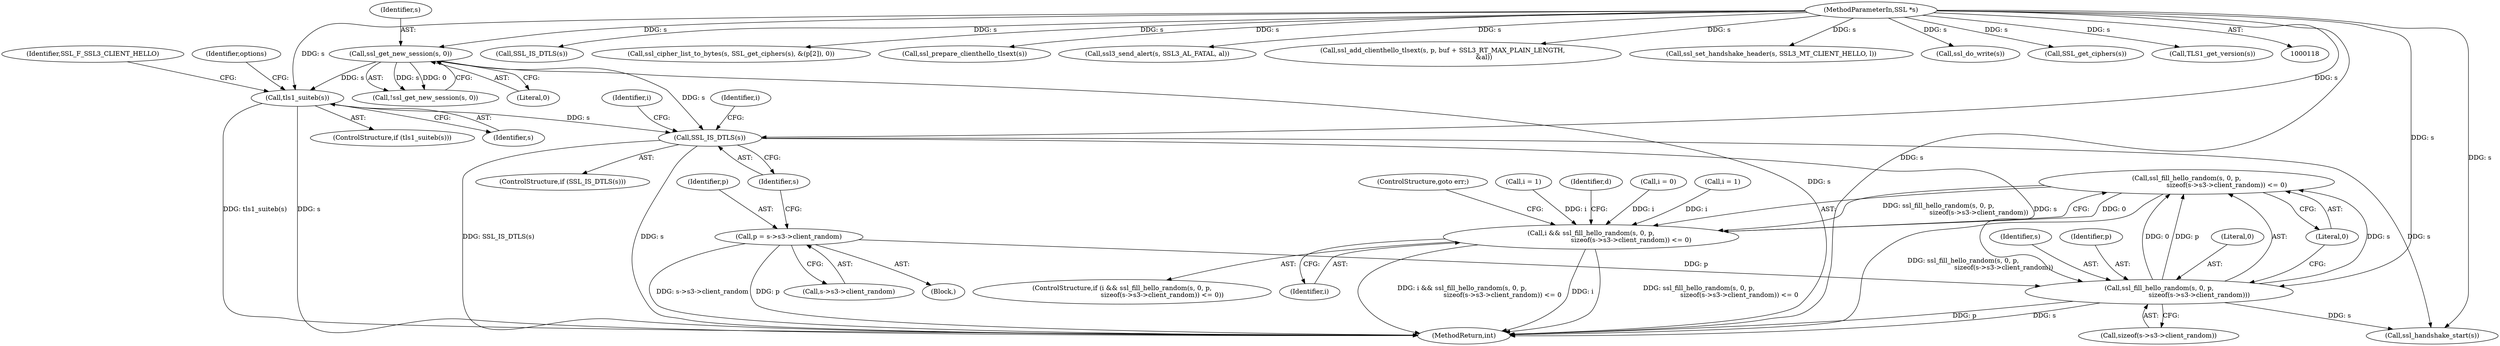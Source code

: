 digraph "0_openssl_e1b568dd2462f7cacf98f3d117936c34e2849a6b@API" {
"1000298" [label="(Call,ssl_fill_hello_random(s, 0, p,\n                                       sizeof(s->s3->client_random)) <= 0)"];
"1000299" [label="(Call,ssl_fill_hello_random(s, 0, p,\n                                       sizeof(s->s3->client_random)))"];
"1000260" [label="(Call,SSL_IS_DTLS(s))"];
"1000178" [label="(Call,ssl_get_new_session(s, 0))"];
"1000119" [label="(MethodParameterIn,SSL *s)"];
"1000203" [label="(Call,tls1_suiteb(s))"];
"1000252" [label="(Call,p = s->s3->client_random)"];
"1000296" [label="(Call,i && ssl_fill_hello_random(s, 0, p,\n                                       sizeof(s->s3->client_random)) <= 0)"];
"1000264" [label="(Call,i = 1)"];
"1000180" [label="(Literal,0)"];
"1000312" [label="(Identifier,d)"];
"1000259" [label="(ControlStructure,if (SSL_IS_DTLS(s)))"];
"1000399" [label="(Call,SSL_IS_DTLS(s))"];
"1000177" [label="(Call,!ssl_get_new_session(s, 0))"];
"1000179" [label="(Identifier,s)"];
"1000450" [label="(Call,ssl_cipher_list_to_bytes(s, SSL_get_ciphers(s), &(p[2]), 0))"];
"1000119" [label="(MethodParameterIn,SSL *s)"];
"1000500" [label="(Call,ssl_prepare_clienthello_tlsext(s))"];
"1000298" [label="(Call,ssl_fill_hello_random(s, 0, p,\n                                       sizeof(s->s3->client_random)) <= 0)"];
"1000265" [label="(Identifier,i)"];
"1000254" [label="(Call,s->s3->client_random)"];
"1000522" [label="(Call,ssl3_send_alert(s, SSL3_AL_FATAL, al))"];
"1000178" [label="(Call,ssl_get_new_session(s, 0))"];
"1000512" [label="(Call,ssl_add_clienthello_tlsext(s, p, buf + SSL3_RT_MAX_PLAIN_LENGTH,\n                                        &al))"];
"1000535" [label="(Call,ssl_set_handshake_header(s, SSL3_MT_CLIENT_HELLO, l))"];
"1000147" [label="(Block,)"];
"1000253" [label="(Identifier,p)"];
"1000287" [label="(Call,i = 0)"];
"1000551" [label="(MethodReturn,int)"];
"1000296" [label="(Call,i && ssl_fill_hello_random(s, 0, p,\n                                       sizeof(s->s3->client_random)) <= 0)"];
"1000207" [label="(Identifier,SSL_F_SSL3_CLIENT_HELLO)"];
"1000261" [label="(Identifier,s)"];
"1000315" [label="(Call,ssl_handshake_start(s))"];
"1000545" [label="(Call,ssl_do_write(s))"];
"1000202" [label="(ControlStructure,if (tls1_suiteb(s)))"];
"1000295" [label="(ControlStructure,if (i && ssl_fill_hello_random(s, 0, p,\n                                       sizeof(s->s3->client_random)) <= 0))"];
"1000260" [label="(Call,SSL_IS_DTLS(s))"];
"1000301" [label="(Literal,0)"];
"1000300" [label="(Identifier,s)"];
"1000292" [label="(Call,i = 1)"];
"1000452" [label="(Call,SSL_get_ciphers(s))"];
"1000212" [label="(Identifier,options)"];
"1000297" [label="(Identifier,i)"];
"1000293" [label="(Identifier,i)"];
"1000302" [label="(Identifier,p)"];
"1000203" [label="(Call,tls1_suiteb(s))"];
"1000309" [label="(Literal,0)"];
"1000299" [label="(Call,ssl_fill_hello_random(s, 0, p,\n                                       sizeof(s->s3->client_random)))"];
"1000252" [label="(Call,p = s->s3->client_random)"];
"1000471" [label="(Call,TLS1_get_version(s))"];
"1000310" [label="(ControlStructure,goto err;)"];
"1000204" [label="(Identifier,s)"];
"1000303" [label="(Call,sizeof(s->s3->client_random))"];
"1000298" -> "1000296"  [label="AST: "];
"1000298" -> "1000309"  [label="CFG: "];
"1000299" -> "1000298"  [label="AST: "];
"1000309" -> "1000298"  [label="AST: "];
"1000296" -> "1000298"  [label="CFG: "];
"1000298" -> "1000551"  [label="DDG: ssl_fill_hello_random(s, 0, p,\n                                       sizeof(s->s3->client_random))"];
"1000298" -> "1000296"  [label="DDG: ssl_fill_hello_random(s, 0, p,\n                                       sizeof(s->s3->client_random))"];
"1000298" -> "1000296"  [label="DDG: 0"];
"1000299" -> "1000298"  [label="DDG: s"];
"1000299" -> "1000298"  [label="DDG: 0"];
"1000299" -> "1000298"  [label="DDG: p"];
"1000299" -> "1000303"  [label="CFG: "];
"1000300" -> "1000299"  [label="AST: "];
"1000301" -> "1000299"  [label="AST: "];
"1000302" -> "1000299"  [label="AST: "];
"1000303" -> "1000299"  [label="AST: "];
"1000309" -> "1000299"  [label="CFG: "];
"1000299" -> "1000551"  [label="DDG: p"];
"1000299" -> "1000551"  [label="DDG: s"];
"1000260" -> "1000299"  [label="DDG: s"];
"1000119" -> "1000299"  [label="DDG: s"];
"1000252" -> "1000299"  [label="DDG: p"];
"1000299" -> "1000315"  [label="DDG: s"];
"1000260" -> "1000259"  [label="AST: "];
"1000260" -> "1000261"  [label="CFG: "];
"1000261" -> "1000260"  [label="AST: "];
"1000265" -> "1000260"  [label="CFG: "];
"1000293" -> "1000260"  [label="CFG: "];
"1000260" -> "1000551"  [label="DDG: SSL_IS_DTLS(s)"];
"1000260" -> "1000551"  [label="DDG: s"];
"1000178" -> "1000260"  [label="DDG: s"];
"1000203" -> "1000260"  [label="DDG: s"];
"1000119" -> "1000260"  [label="DDG: s"];
"1000260" -> "1000315"  [label="DDG: s"];
"1000178" -> "1000177"  [label="AST: "];
"1000178" -> "1000180"  [label="CFG: "];
"1000179" -> "1000178"  [label="AST: "];
"1000180" -> "1000178"  [label="AST: "];
"1000177" -> "1000178"  [label="CFG: "];
"1000178" -> "1000551"  [label="DDG: s"];
"1000178" -> "1000177"  [label="DDG: s"];
"1000178" -> "1000177"  [label="DDG: 0"];
"1000119" -> "1000178"  [label="DDG: s"];
"1000178" -> "1000203"  [label="DDG: s"];
"1000119" -> "1000118"  [label="AST: "];
"1000119" -> "1000551"  [label="DDG: s"];
"1000119" -> "1000203"  [label="DDG: s"];
"1000119" -> "1000315"  [label="DDG: s"];
"1000119" -> "1000399"  [label="DDG: s"];
"1000119" -> "1000450"  [label="DDG: s"];
"1000119" -> "1000452"  [label="DDG: s"];
"1000119" -> "1000471"  [label="DDG: s"];
"1000119" -> "1000500"  [label="DDG: s"];
"1000119" -> "1000512"  [label="DDG: s"];
"1000119" -> "1000522"  [label="DDG: s"];
"1000119" -> "1000535"  [label="DDG: s"];
"1000119" -> "1000545"  [label="DDG: s"];
"1000203" -> "1000202"  [label="AST: "];
"1000203" -> "1000204"  [label="CFG: "];
"1000204" -> "1000203"  [label="AST: "];
"1000207" -> "1000203"  [label="CFG: "];
"1000212" -> "1000203"  [label="CFG: "];
"1000203" -> "1000551"  [label="DDG: tls1_suiteb(s)"];
"1000203" -> "1000551"  [label="DDG: s"];
"1000252" -> "1000147"  [label="AST: "];
"1000252" -> "1000254"  [label="CFG: "];
"1000253" -> "1000252"  [label="AST: "];
"1000254" -> "1000252"  [label="AST: "];
"1000261" -> "1000252"  [label="CFG: "];
"1000252" -> "1000551"  [label="DDG: p"];
"1000252" -> "1000551"  [label="DDG: s->s3->client_random"];
"1000296" -> "1000295"  [label="AST: "];
"1000296" -> "1000297"  [label="CFG: "];
"1000297" -> "1000296"  [label="AST: "];
"1000310" -> "1000296"  [label="CFG: "];
"1000312" -> "1000296"  [label="CFG: "];
"1000296" -> "1000551"  [label="DDG: ssl_fill_hello_random(s, 0, p,\n                                       sizeof(s->s3->client_random)) <= 0"];
"1000296" -> "1000551"  [label="DDG: i && ssl_fill_hello_random(s, 0, p,\n                                       sizeof(s->s3->client_random)) <= 0"];
"1000296" -> "1000551"  [label="DDG: i"];
"1000292" -> "1000296"  [label="DDG: i"];
"1000264" -> "1000296"  [label="DDG: i"];
"1000287" -> "1000296"  [label="DDG: i"];
}
